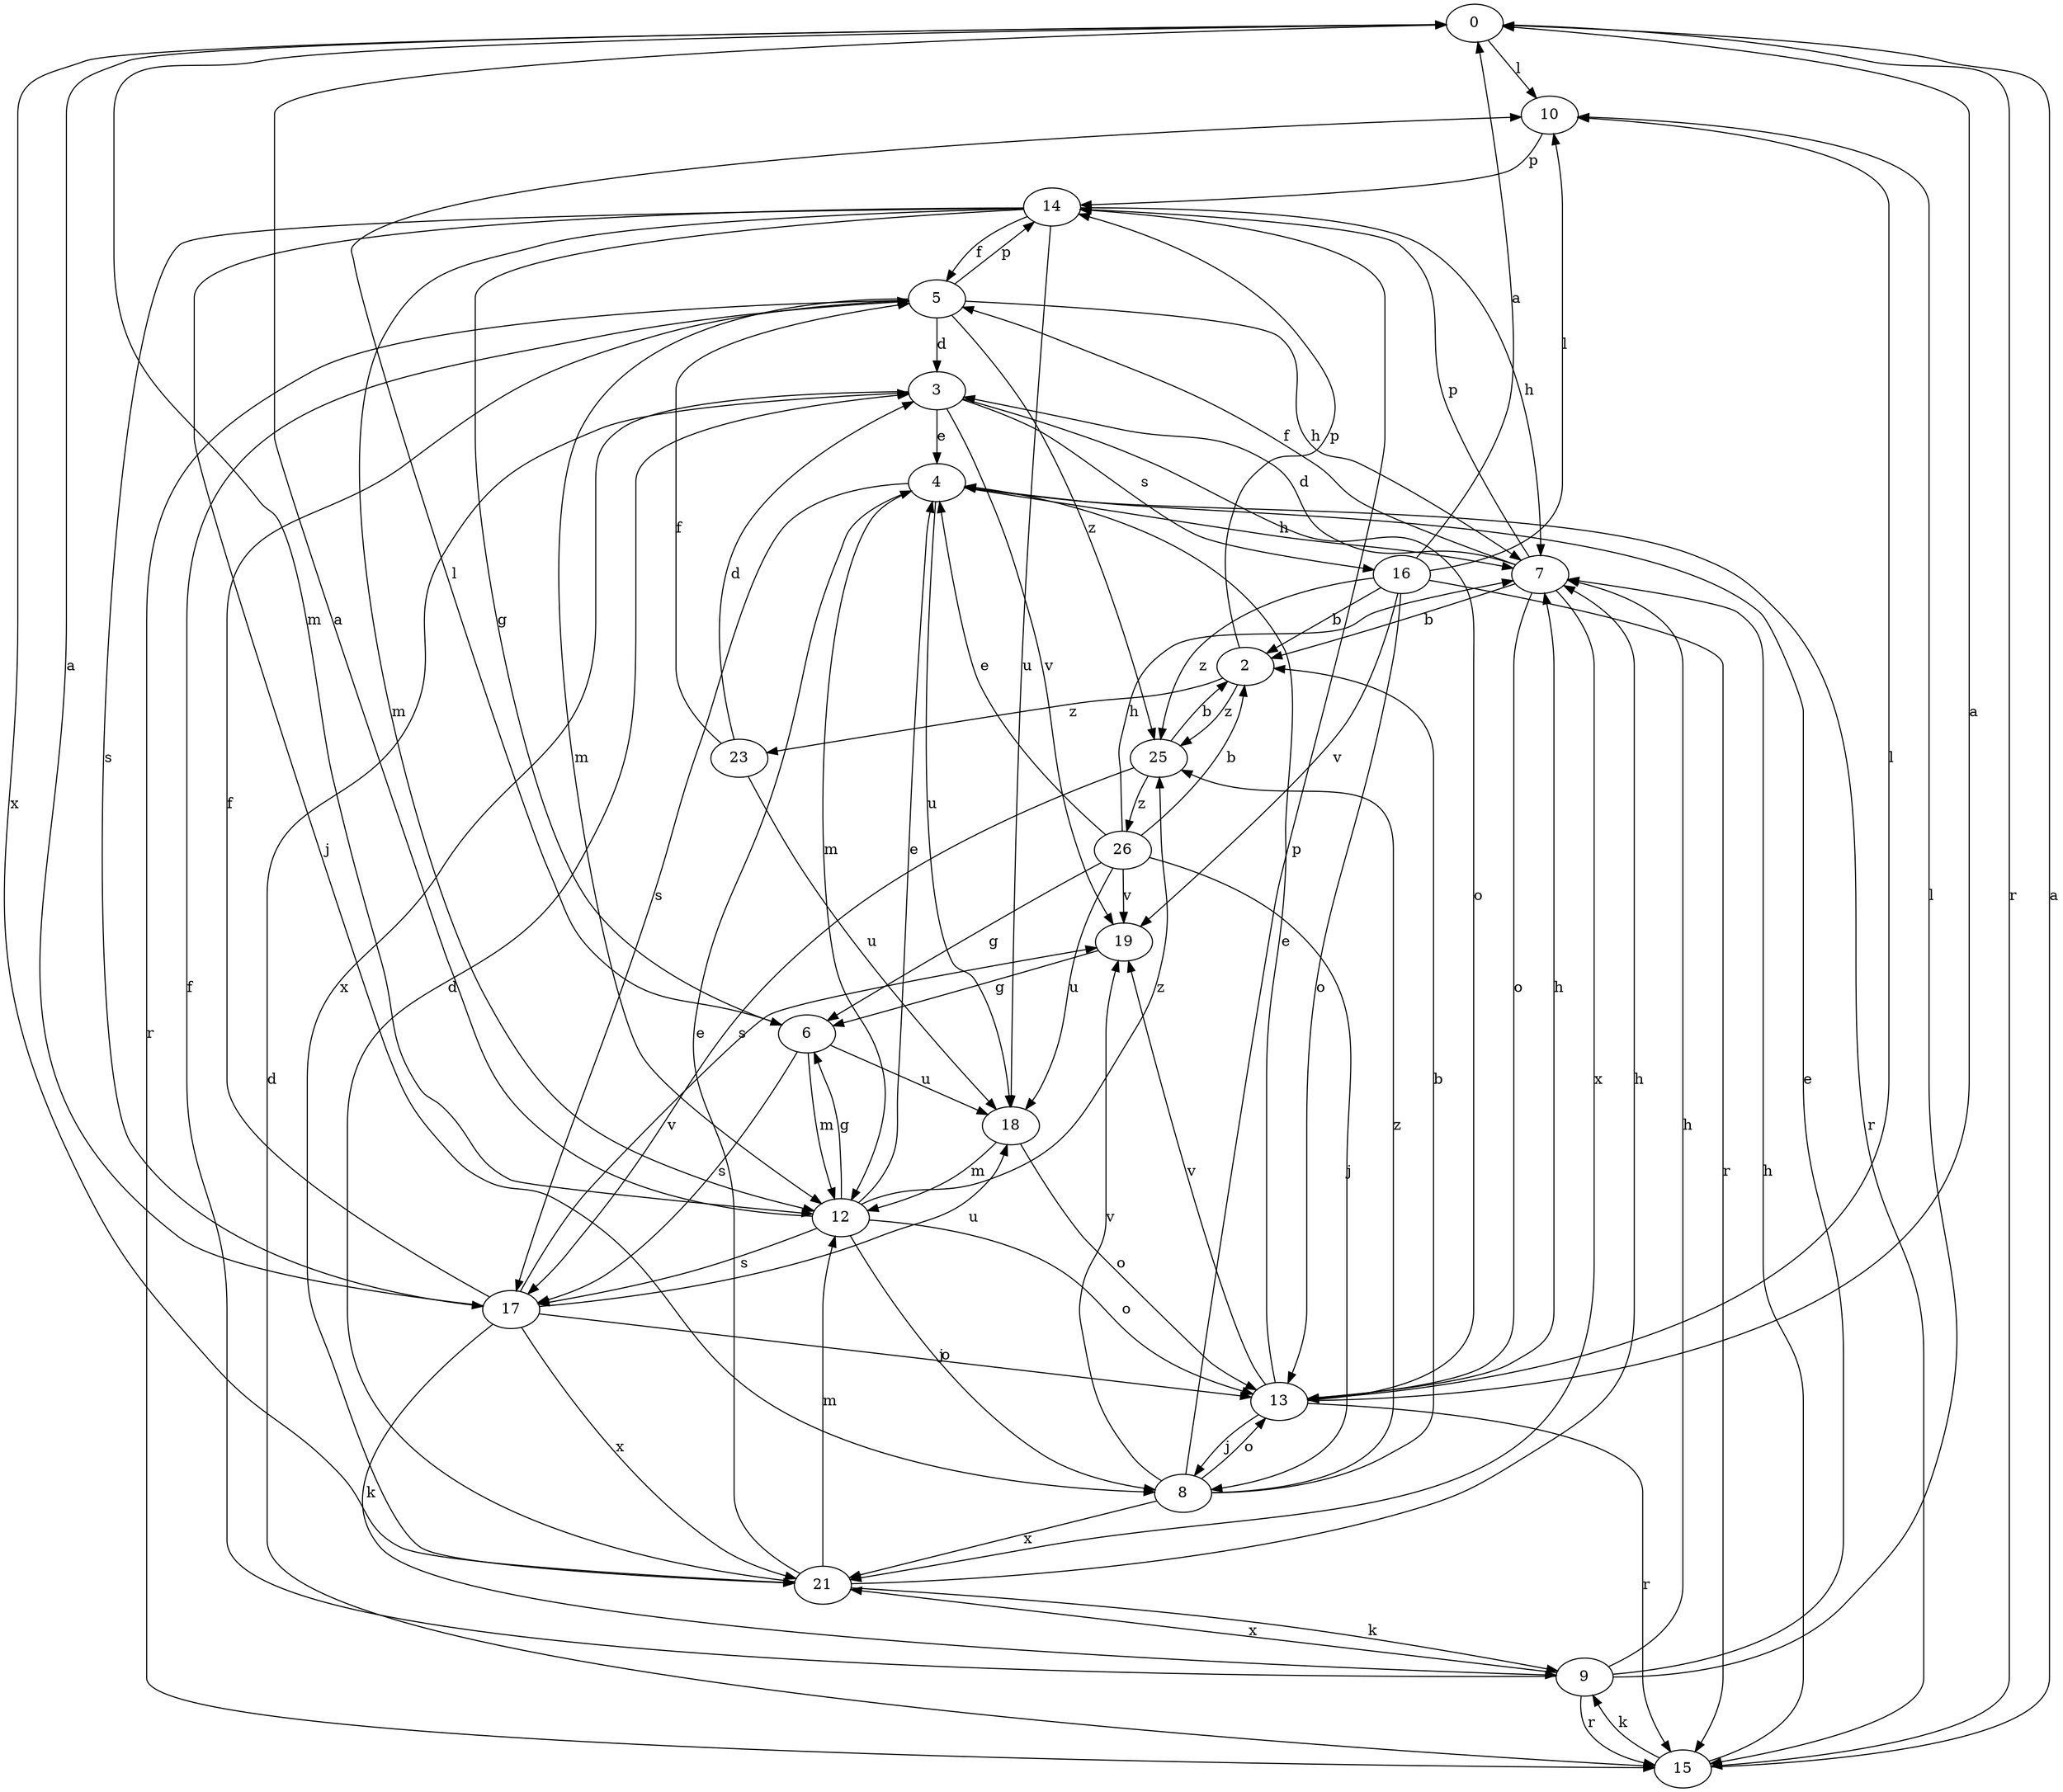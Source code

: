 strict digraph  {
0;
2;
3;
4;
5;
6;
7;
8;
9;
10;
12;
13;
14;
15;
16;
17;
18;
19;
21;
23;
25;
26;
0 -> 10  [label=l];
0 -> 12  [label=m];
0 -> 15  [label=r];
0 -> 21  [label=x];
2 -> 14  [label=p];
2 -> 23  [label=z];
2 -> 25  [label=z];
3 -> 4  [label=e];
3 -> 13  [label=o];
3 -> 16  [label=s];
3 -> 19  [label=v];
3 -> 21  [label=x];
4 -> 7  [label=h];
4 -> 12  [label=m];
4 -> 15  [label=r];
4 -> 17  [label=s];
4 -> 18  [label=u];
5 -> 3  [label=d];
5 -> 7  [label=h];
5 -> 12  [label=m];
5 -> 14  [label=p];
5 -> 15  [label=r];
5 -> 25  [label=z];
6 -> 10  [label=l];
6 -> 12  [label=m];
6 -> 17  [label=s];
6 -> 18  [label=u];
7 -> 2  [label=b];
7 -> 3  [label=d];
7 -> 5  [label=f];
7 -> 13  [label=o];
7 -> 14  [label=p];
7 -> 21  [label=x];
8 -> 2  [label=b];
8 -> 13  [label=o];
8 -> 14  [label=p];
8 -> 19  [label=v];
8 -> 21  [label=x];
8 -> 25  [label=z];
9 -> 4  [label=e];
9 -> 5  [label=f];
9 -> 7  [label=h];
9 -> 10  [label=l];
9 -> 15  [label=r];
9 -> 21  [label=x];
10 -> 14  [label=p];
12 -> 0  [label=a];
12 -> 4  [label=e];
12 -> 6  [label=g];
12 -> 8  [label=j];
12 -> 13  [label=o];
12 -> 17  [label=s];
12 -> 25  [label=z];
13 -> 0  [label=a];
13 -> 4  [label=e];
13 -> 7  [label=h];
13 -> 8  [label=j];
13 -> 10  [label=l];
13 -> 15  [label=r];
13 -> 19  [label=v];
14 -> 5  [label=f];
14 -> 6  [label=g];
14 -> 7  [label=h];
14 -> 8  [label=j];
14 -> 12  [label=m];
14 -> 17  [label=s];
14 -> 18  [label=u];
15 -> 0  [label=a];
15 -> 3  [label=d];
15 -> 7  [label=h];
15 -> 9  [label=k];
16 -> 0  [label=a];
16 -> 2  [label=b];
16 -> 10  [label=l];
16 -> 13  [label=o];
16 -> 15  [label=r];
16 -> 19  [label=v];
16 -> 25  [label=z];
17 -> 0  [label=a];
17 -> 5  [label=f];
17 -> 9  [label=k];
17 -> 13  [label=o];
17 -> 18  [label=u];
17 -> 19  [label=v];
17 -> 21  [label=x];
18 -> 12  [label=m];
18 -> 13  [label=o];
19 -> 6  [label=g];
21 -> 3  [label=d];
21 -> 4  [label=e];
21 -> 7  [label=h];
21 -> 9  [label=k];
21 -> 12  [label=m];
23 -> 3  [label=d];
23 -> 5  [label=f];
23 -> 18  [label=u];
25 -> 2  [label=b];
25 -> 17  [label=s];
25 -> 26  [label=z];
26 -> 2  [label=b];
26 -> 4  [label=e];
26 -> 6  [label=g];
26 -> 7  [label=h];
26 -> 8  [label=j];
26 -> 18  [label=u];
26 -> 19  [label=v];
}
